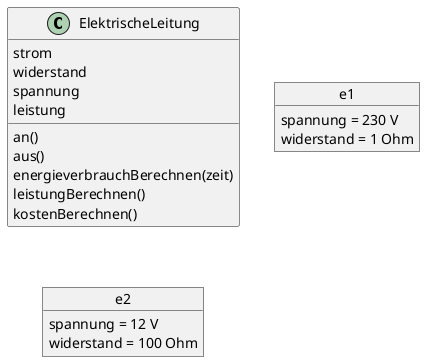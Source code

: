 @startuml

class ElektrischeLeitung {
  strom
  widerstand
  spannung
  leistung
  an()
  aus()
  energieverbrauchBerechnen(zeit)
  leistungBerechnen()
  kostenBerechnen()  
}

object e1 {
  spannung = 230 V
  widerstand = 1 Ohm
}

object e2 {
  spannung = 12 V
  widerstand = 100 Ohm
}

@enduml

